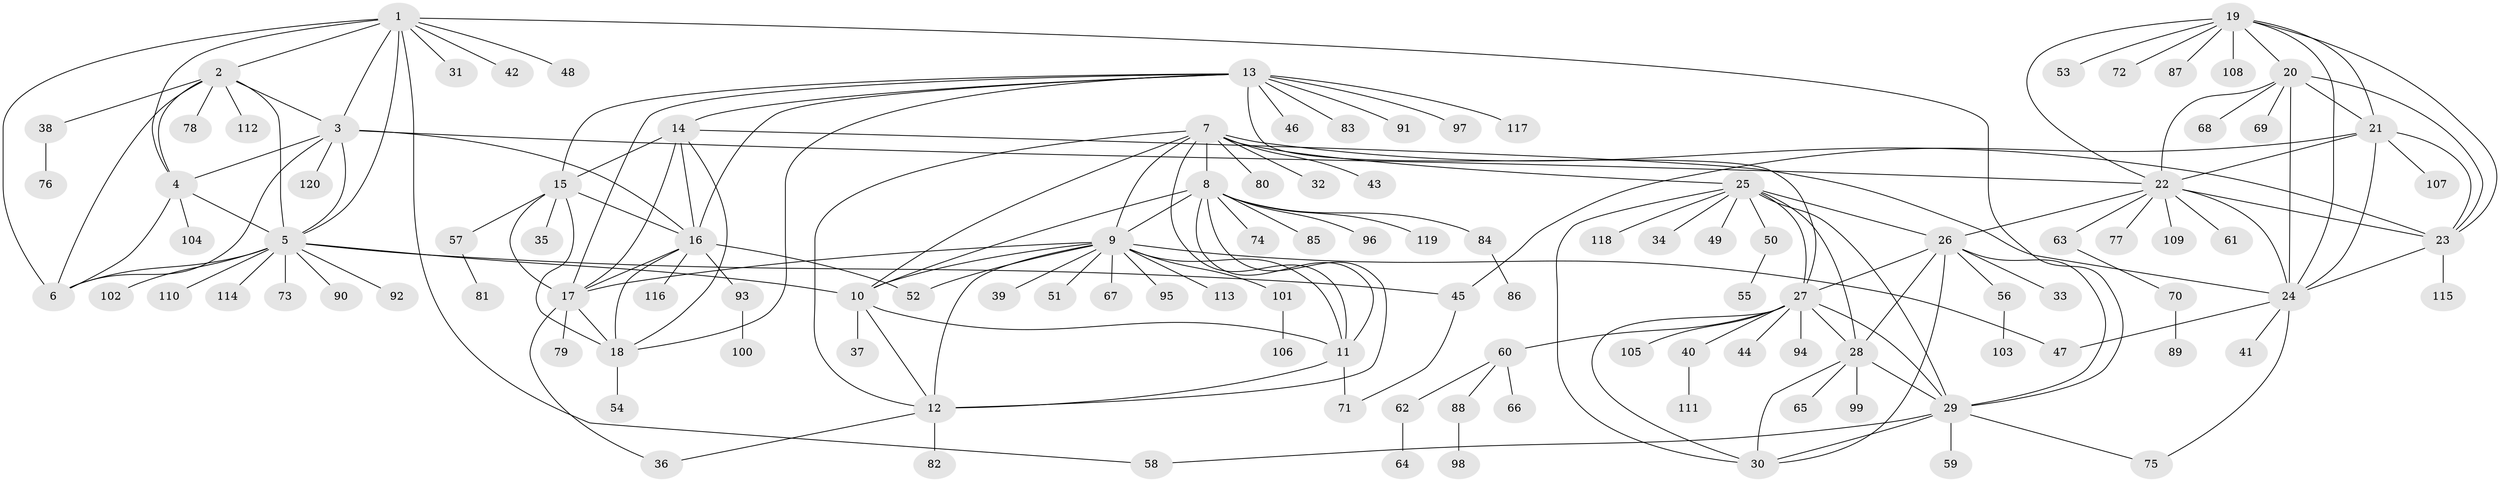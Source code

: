 // coarse degree distribution, {7: 0.05319148936170213, 9: 0.031914893617021274, 4: 0.02127659574468085, 10: 0.02127659574468085, 8: 0.02127659574468085, 11: 0.02127659574468085, 13: 0.010638297872340425, 5: 0.02127659574468085, 6: 0.031914893617021274, 14: 0.010638297872340425, 1: 0.6914893617021277, 2: 0.06382978723404255}
// Generated by graph-tools (version 1.1) at 2025/52/02/27/25 19:52:18]
// undirected, 120 vertices, 182 edges
graph export_dot {
graph [start="1"]
  node [color=gray90,style=filled];
  1;
  2;
  3;
  4;
  5;
  6;
  7;
  8;
  9;
  10;
  11;
  12;
  13;
  14;
  15;
  16;
  17;
  18;
  19;
  20;
  21;
  22;
  23;
  24;
  25;
  26;
  27;
  28;
  29;
  30;
  31;
  32;
  33;
  34;
  35;
  36;
  37;
  38;
  39;
  40;
  41;
  42;
  43;
  44;
  45;
  46;
  47;
  48;
  49;
  50;
  51;
  52;
  53;
  54;
  55;
  56;
  57;
  58;
  59;
  60;
  61;
  62;
  63;
  64;
  65;
  66;
  67;
  68;
  69;
  70;
  71;
  72;
  73;
  74;
  75;
  76;
  77;
  78;
  79;
  80;
  81;
  82;
  83;
  84;
  85;
  86;
  87;
  88;
  89;
  90;
  91;
  92;
  93;
  94;
  95;
  96;
  97;
  98;
  99;
  100;
  101;
  102;
  103;
  104;
  105;
  106;
  107;
  108;
  109;
  110;
  111;
  112;
  113;
  114;
  115;
  116;
  117;
  118;
  119;
  120;
  1 -- 2;
  1 -- 3;
  1 -- 4;
  1 -- 5;
  1 -- 6;
  1 -- 29;
  1 -- 31;
  1 -- 42;
  1 -- 48;
  1 -- 58;
  2 -- 3;
  2 -- 4;
  2 -- 5;
  2 -- 6;
  2 -- 38;
  2 -- 78;
  2 -- 112;
  3 -- 4;
  3 -- 5;
  3 -- 6;
  3 -- 16;
  3 -- 22;
  3 -- 120;
  4 -- 5;
  4 -- 6;
  4 -- 104;
  5 -- 6;
  5 -- 10;
  5 -- 45;
  5 -- 73;
  5 -- 90;
  5 -- 92;
  5 -- 102;
  5 -- 110;
  5 -- 114;
  7 -- 8;
  7 -- 9;
  7 -- 10;
  7 -- 11;
  7 -- 12;
  7 -- 23;
  7 -- 25;
  7 -- 32;
  7 -- 43;
  7 -- 80;
  8 -- 9;
  8 -- 10;
  8 -- 11;
  8 -- 12;
  8 -- 74;
  8 -- 84;
  8 -- 85;
  8 -- 96;
  8 -- 119;
  9 -- 10;
  9 -- 11;
  9 -- 12;
  9 -- 17;
  9 -- 39;
  9 -- 47;
  9 -- 51;
  9 -- 52;
  9 -- 67;
  9 -- 95;
  9 -- 101;
  9 -- 113;
  10 -- 11;
  10 -- 12;
  10 -- 37;
  11 -- 12;
  11 -- 71;
  12 -- 36;
  12 -- 82;
  13 -- 14;
  13 -- 15;
  13 -- 16;
  13 -- 17;
  13 -- 18;
  13 -- 27;
  13 -- 46;
  13 -- 83;
  13 -- 91;
  13 -- 97;
  13 -- 117;
  14 -- 15;
  14 -- 16;
  14 -- 17;
  14 -- 18;
  14 -- 24;
  15 -- 16;
  15 -- 17;
  15 -- 18;
  15 -- 35;
  15 -- 57;
  16 -- 17;
  16 -- 18;
  16 -- 52;
  16 -- 93;
  16 -- 116;
  17 -- 18;
  17 -- 36;
  17 -- 79;
  18 -- 54;
  19 -- 20;
  19 -- 21;
  19 -- 22;
  19 -- 23;
  19 -- 24;
  19 -- 53;
  19 -- 72;
  19 -- 87;
  19 -- 108;
  20 -- 21;
  20 -- 22;
  20 -- 23;
  20 -- 24;
  20 -- 68;
  20 -- 69;
  21 -- 22;
  21 -- 23;
  21 -- 24;
  21 -- 45;
  21 -- 107;
  22 -- 23;
  22 -- 24;
  22 -- 26;
  22 -- 61;
  22 -- 63;
  22 -- 77;
  22 -- 109;
  23 -- 24;
  23 -- 115;
  24 -- 41;
  24 -- 47;
  24 -- 75;
  25 -- 26;
  25 -- 27;
  25 -- 28;
  25 -- 29;
  25 -- 30;
  25 -- 34;
  25 -- 49;
  25 -- 50;
  25 -- 118;
  26 -- 27;
  26 -- 28;
  26 -- 29;
  26 -- 30;
  26 -- 33;
  26 -- 56;
  27 -- 28;
  27 -- 29;
  27 -- 30;
  27 -- 40;
  27 -- 44;
  27 -- 60;
  27 -- 94;
  27 -- 105;
  28 -- 29;
  28 -- 30;
  28 -- 65;
  28 -- 99;
  29 -- 30;
  29 -- 58;
  29 -- 59;
  29 -- 75;
  38 -- 76;
  40 -- 111;
  45 -- 71;
  50 -- 55;
  56 -- 103;
  57 -- 81;
  60 -- 62;
  60 -- 66;
  60 -- 88;
  62 -- 64;
  63 -- 70;
  70 -- 89;
  84 -- 86;
  88 -- 98;
  93 -- 100;
  101 -- 106;
}
